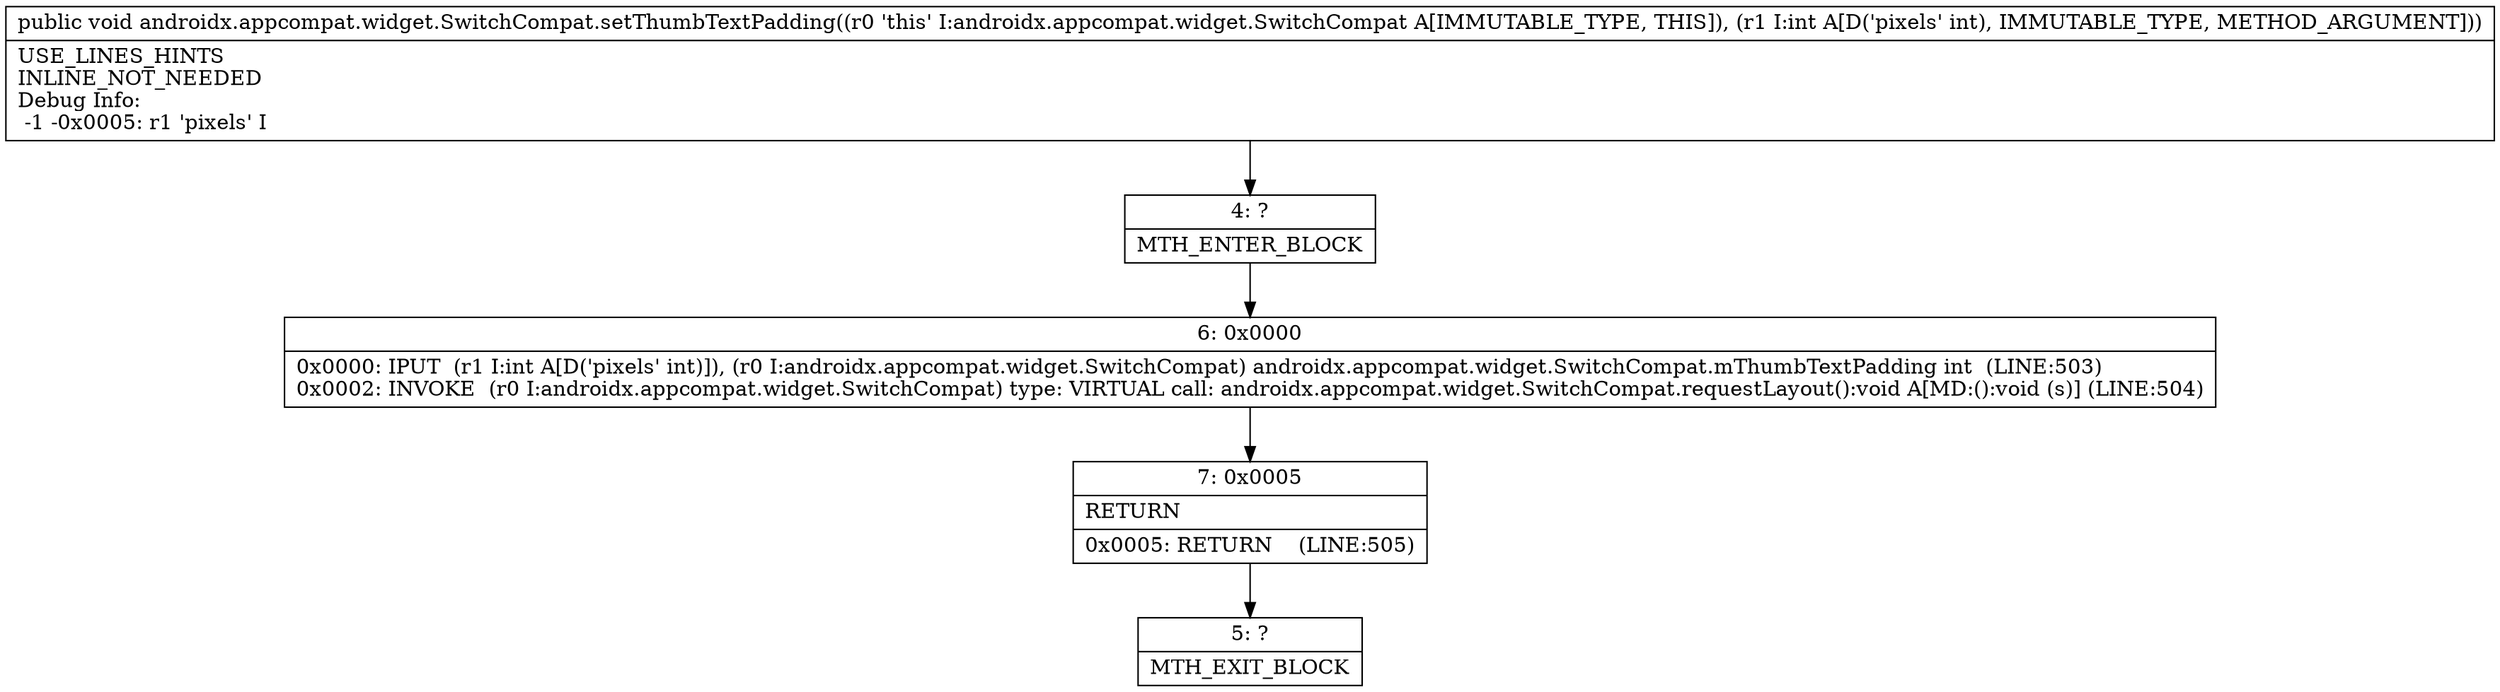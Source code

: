 digraph "CFG forandroidx.appcompat.widget.SwitchCompat.setThumbTextPadding(I)V" {
Node_4 [shape=record,label="{4\:\ ?|MTH_ENTER_BLOCK\l}"];
Node_6 [shape=record,label="{6\:\ 0x0000|0x0000: IPUT  (r1 I:int A[D('pixels' int)]), (r0 I:androidx.appcompat.widget.SwitchCompat) androidx.appcompat.widget.SwitchCompat.mThumbTextPadding int  (LINE:503)\l0x0002: INVOKE  (r0 I:androidx.appcompat.widget.SwitchCompat) type: VIRTUAL call: androidx.appcompat.widget.SwitchCompat.requestLayout():void A[MD:():void (s)] (LINE:504)\l}"];
Node_7 [shape=record,label="{7\:\ 0x0005|RETURN\l|0x0005: RETURN    (LINE:505)\l}"];
Node_5 [shape=record,label="{5\:\ ?|MTH_EXIT_BLOCK\l}"];
MethodNode[shape=record,label="{public void androidx.appcompat.widget.SwitchCompat.setThumbTextPadding((r0 'this' I:androidx.appcompat.widget.SwitchCompat A[IMMUTABLE_TYPE, THIS]), (r1 I:int A[D('pixels' int), IMMUTABLE_TYPE, METHOD_ARGUMENT]))  | USE_LINES_HINTS\lINLINE_NOT_NEEDED\lDebug Info:\l  \-1 \-0x0005: r1 'pixels' I\l}"];
MethodNode -> Node_4;Node_4 -> Node_6;
Node_6 -> Node_7;
Node_7 -> Node_5;
}

